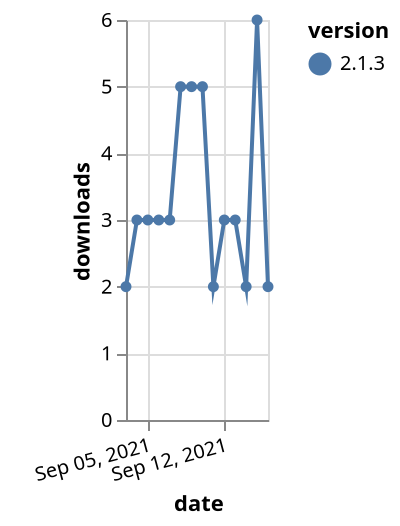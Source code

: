 {"$schema": "https://vega.github.io/schema/vega-lite/v5.json", "description": "A simple bar chart with embedded data.", "data": {"values": [{"date": "2021-09-03", "total": 4902, "delta": 2, "version": "2.1.3"}, {"date": "2021-09-04", "total": 4905, "delta": 3, "version": "2.1.3"}, {"date": "2021-09-05", "total": 4908, "delta": 3, "version": "2.1.3"}, {"date": "2021-09-06", "total": 4911, "delta": 3, "version": "2.1.3"}, {"date": "2021-09-07", "total": 4914, "delta": 3, "version": "2.1.3"}, {"date": "2021-09-08", "total": 4919, "delta": 5, "version": "2.1.3"}, {"date": "2021-09-09", "total": 4924, "delta": 5, "version": "2.1.3"}, {"date": "2021-09-10", "total": 4929, "delta": 5, "version": "2.1.3"}, {"date": "2021-09-11", "total": 4931, "delta": 2, "version": "2.1.3"}, {"date": "2021-09-12", "total": 4934, "delta": 3, "version": "2.1.3"}, {"date": "2021-09-13", "total": 4937, "delta": 3, "version": "2.1.3"}, {"date": "2021-09-14", "total": 4939, "delta": 2, "version": "2.1.3"}, {"date": "2021-09-15", "total": 4945, "delta": 6, "version": "2.1.3"}, {"date": "2021-09-16", "total": 4947, "delta": 2, "version": "2.1.3"}]}, "width": "container", "mark": {"type": "line", "point": {"filled": true}}, "encoding": {"x": {"field": "date", "type": "temporal", "timeUnit": "yearmonthdate", "title": "date", "axis": {"labelAngle": -15}}, "y": {"field": "delta", "type": "quantitative", "title": "downloads"}, "color": {"field": "version", "type": "nominal"}, "tooltip": {"field": "delta"}}}